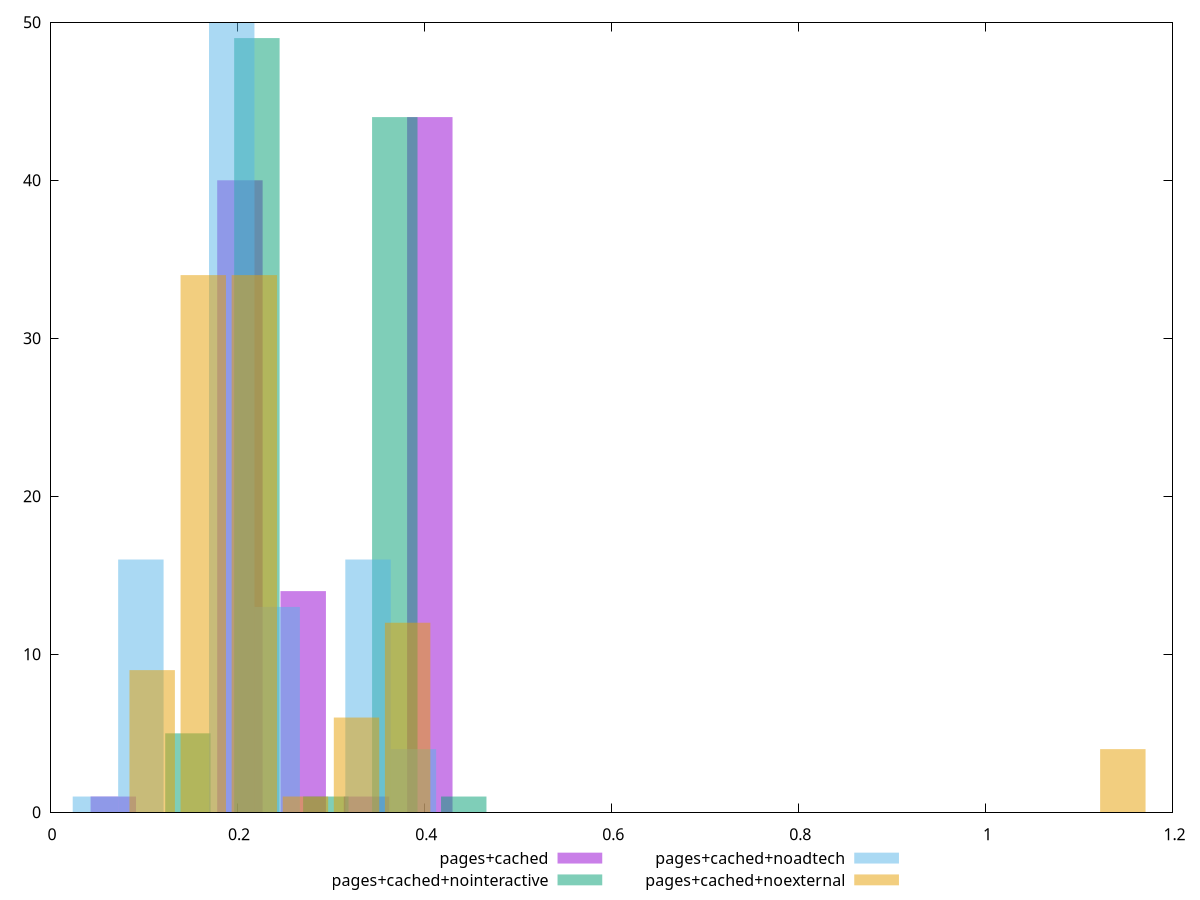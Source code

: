 $_pagesCached <<EOF
0.27069060511291826 14
0.40603590766937736 44
0.20301795383468868 40
0.33836325639114784 1
0.06767265127822956 1
EOF
$_pagesCachedNointeractive <<EOF
0.2211567880462606 49
0.36859464674376763 44
0.4423135760925212 1
0.14743785869750706 5
0.2948757173950141 1
EOF
$_pagesCachedNoadtech <<EOF
0.1942748332463805 50
0.09713741662319025 16
0.3399809581811659 16
0.24284354155797563 13
0.388549666492761 4
0.04856870831159513 1
EOF
$_pagesCachedNoexternal <<EOF
1.1469234486850495 4
0.21846160927334277 34
0.16384620695500707 34
0.32769241391001414 6
0.10923080463667138 9
0.38230781622834986 12
0.27307701159167846 1
EOF
set key outside below
set terminal pngcairo
set output "report_00006_2020-11-02T20-21-41.718Z/cumulative-layout-shift/cumulative-layout-shift_pages+cached_pages+cached+nointeractive_pages+cached+noadtech_pages+cached+noexternal+hist.png"
set boxwidth 0.04856870831159513
set style fill transparent solid 0.5 noborder
set yrange [0:50]
plot $_pagesCached title "pages+cached" with boxes ,$_pagesCachedNointeractive title "pages+cached+nointeractive" with boxes ,$_pagesCachedNoadtech title "pages+cached+noadtech" with boxes ,$_pagesCachedNoexternal title "pages+cached+noexternal" with boxes ,